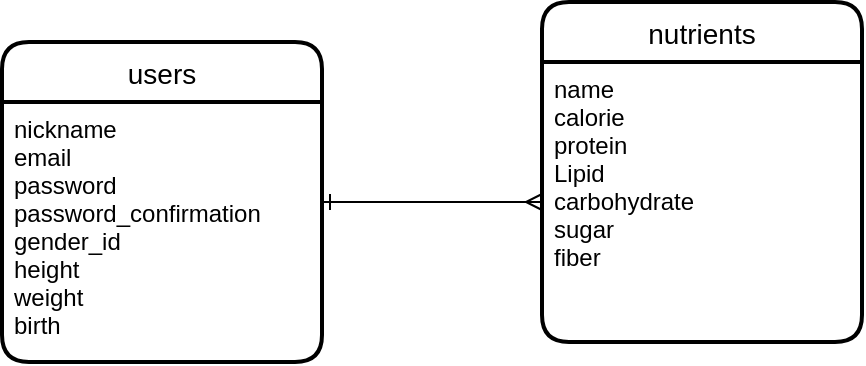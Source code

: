 <mxfile>
    <diagram id="j3xlR9znjrXFcqih76Qc" name="ページ1">
        <mxGraphModel dx="694" dy="365" grid="1" gridSize="10" guides="1" tooltips="1" connect="1" arrows="1" fold="1" page="1" pageScale="1" pageWidth="827" pageHeight="1169" math="0" shadow="0">
            <root>
                <mxCell id="0"/>
                <mxCell id="1" parent="0"/>
                <mxCell id="7" style="edgeStyle=none;html=1;entryX=0;entryY=0.5;entryDx=0;entryDy=0;endArrow=ERmany;endFill=0;startArrow=ERone;startFill=0;" parent="1" source="2" target="6" edge="1">
                    <mxGeometry relative="1" as="geometry"/>
                </mxCell>
                <mxCell id="2" value="users" style="swimlane;childLayout=stackLayout;horizontal=1;startSize=30;horizontalStack=0;rounded=1;fontSize=14;fontStyle=0;strokeWidth=2;resizeParent=0;resizeLast=1;shadow=0;dashed=0;align=center;" parent="1" vertex="1">
                    <mxGeometry x="20" y="60" width="160" height="160" as="geometry"/>
                </mxCell>
                <mxCell id="3" value="nickname&#10;email&#10;password&#10;password_confirmation&#10;gender_id&#10;height&#10;weight&#10;birth" style="align=left;strokeColor=none;fillColor=none;spacingLeft=4;fontSize=12;verticalAlign=top;resizable=0;rotatable=0;part=1;" parent="2" vertex="1">
                    <mxGeometry y="30" width="160" height="130" as="geometry"/>
                </mxCell>
                <mxCell id="5" value="nutrients" style="swimlane;childLayout=stackLayout;horizontal=1;startSize=30;horizontalStack=0;rounded=1;fontSize=14;fontStyle=0;strokeWidth=2;resizeParent=0;resizeLast=1;shadow=0;dashed=0;align=center;" parent="1" vertex="1">
                    <mxGeometry x="290" y="40" width="160" height="170" as="geometry"/>
                </mxCell>
                <mxCell id="6" value="name&#10;calorie&#10;protein&#10;Lipid&#10;carbohydrate&#10;sugar&#10;fiber" style="align=left;strokeColor=none;fillColor=none;spacingLeft=4;fontSize=12;verticalAlign=top;resizable=0;rotatable=0;part=1;" parent="5" vertex="1">
                    <mxGeometry y="30" width="160" height="140" as="geometry"/>
                </mxCell>
            </root>
        </mxGraphModel>
    </diagram>
</mxfile>